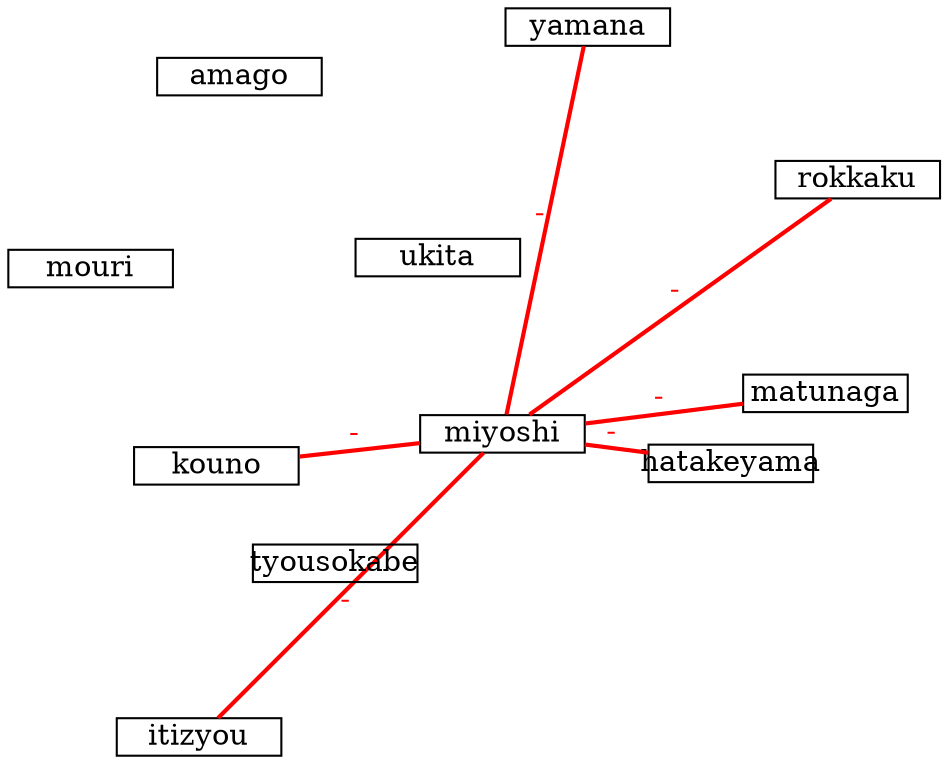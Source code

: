 digraph G{
layout = neato;
rokkaku [pos = "8.570933000000002,7.164485999999996!", shape = box, fixedsize = true, width = 1.1, height = 0.25] ; 
matunaga [pos = "8.355600400000009,5.7399318!", shape = box, fixedsize = true, width = 1.1, height = 0.25] ; 
hatakeyama [pos = "7.724985799999984,5.273013599999996!", shape = box, fixedsize = true, width = 1.1, height = 0.25] ; 
yamana [pos = "6.771371599999991,8.181729000000004!", shape = box, fixedsize = true, width = 1.1, height = 0.25] ; 
ukita [pos = "5.771616199999988,6.645079799999997!", shape = box, fixedsize = true, width = 1.1, height = 0.25] ; 
amago [pos = "4.4488625999999725,7.851500999999998!", shape = box, fixedsize = true, width = 1.1, height = 0.25] ; 
mouri [pos = "3.4567974000000103,6.5718936!", shape = box, fixedsize = true, width = 1.1, height = 0.25] ; 
miyoshi [pos = "6.202279999999979,5.469785999999999!", shape = box, fixedsize = true, width = 1.1, height = 0.25] ; 
kouno [pos = "4.295054399999986,5.256604799999998!", shape = box, fixedsize = true, width = 1.1, height = 0.25] ; 
tyousokabe [pos = "5.0871673999999985,4.607045999999996!", shape = box, fixedsize = true, width = 1.1, height = 0.25] ; 
itizyou [pos = "4.179697200000009,3.4492445999999974!", shape = box, fixedsize = true, width = 1.1, height = 0.25] ; 
rokkaku -> miyoshi[label="-",fontcolor = red, color = red, dir = none, style = bold] ; 
hatakeyama -> miyoshi[label="-",fontcolor = red, color = red, dir = none, style = bold] ; 
yamana -> miyoshi[label="-",fontcolor = red, color = red, dir = none, style = bold] ; 
kouno -> miyoshi[label="-",fontcolor = red, color = red, dir = none, style = bold] ; 
miyoshi -> itizyou[label="-",fontcolor = red, color = red, dir = none, style = bold] ; 
matunaga -> miyoshi[label="-",fontcolor = red, color = red, dir = none, style = bold] ; 
}
